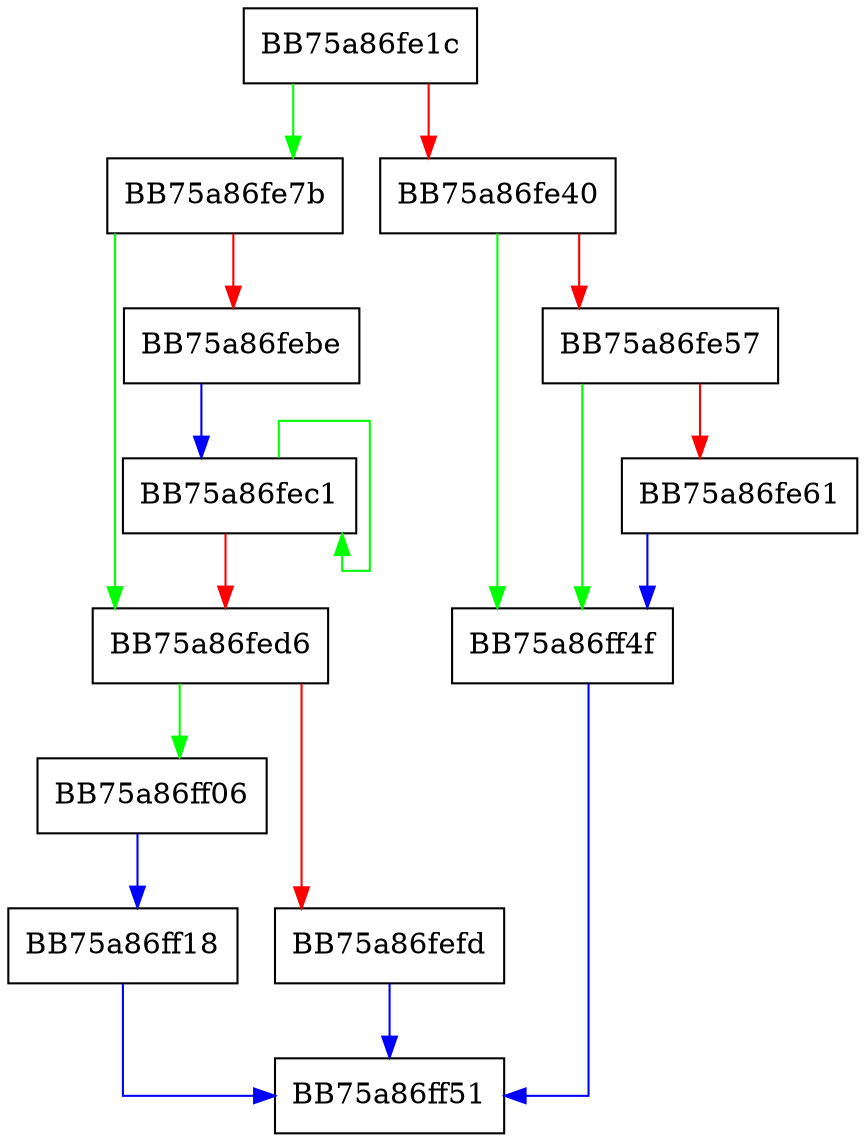 digraph IsDlpAnyFileProcessExcluded {
  node [shape="box"];
  graph [splines=ortho];
  BB75a86fe1c -> BB75a86fe7b [color="green"];
  BB75a86fe1c -> BB75a86fe40 [color="red"];
  BB75a86fe40 -> BB75a86ff4f [color="green"];
  BB75a86fe40 -> BB75a86fe57 [color="red"];
  BB75a86fe57 -> BB75a86ff4f [color="green"];
  BB75a86fe57 -> BB75a86fe61 [color="red"];
  BB75a86fe61 -> BB75a86ff4f [color="blue"];
  BB75a86fe7b -> BB75a86fed6 [color="green"];
  BB75a86fe7b -> BB75a86febe [color="red"];
  BB75a86febe -> BB75a86fec1 [color="blue"];
  BB75a86fec1 -> BB75a86fec1 [color="green"];
  BB75a86fec1 -> BB75a86fed6 [color="red"];
  BB75a86fed6 -> BB75a86ff06 [color="green"];
  BB75a86fed6 -> BB75a86fefd [color="red"];
  BB75a86fefd -> BB75a86ff51 [color="blue"];
  BB75a86ff06 -> BB75a86ff18 [color="blue"];
  BB75a86ff18 -> BB75a86ff51 [color="blue"];
  BB75a86ff4f -> BB75a86ff51 [color="blue"];
}